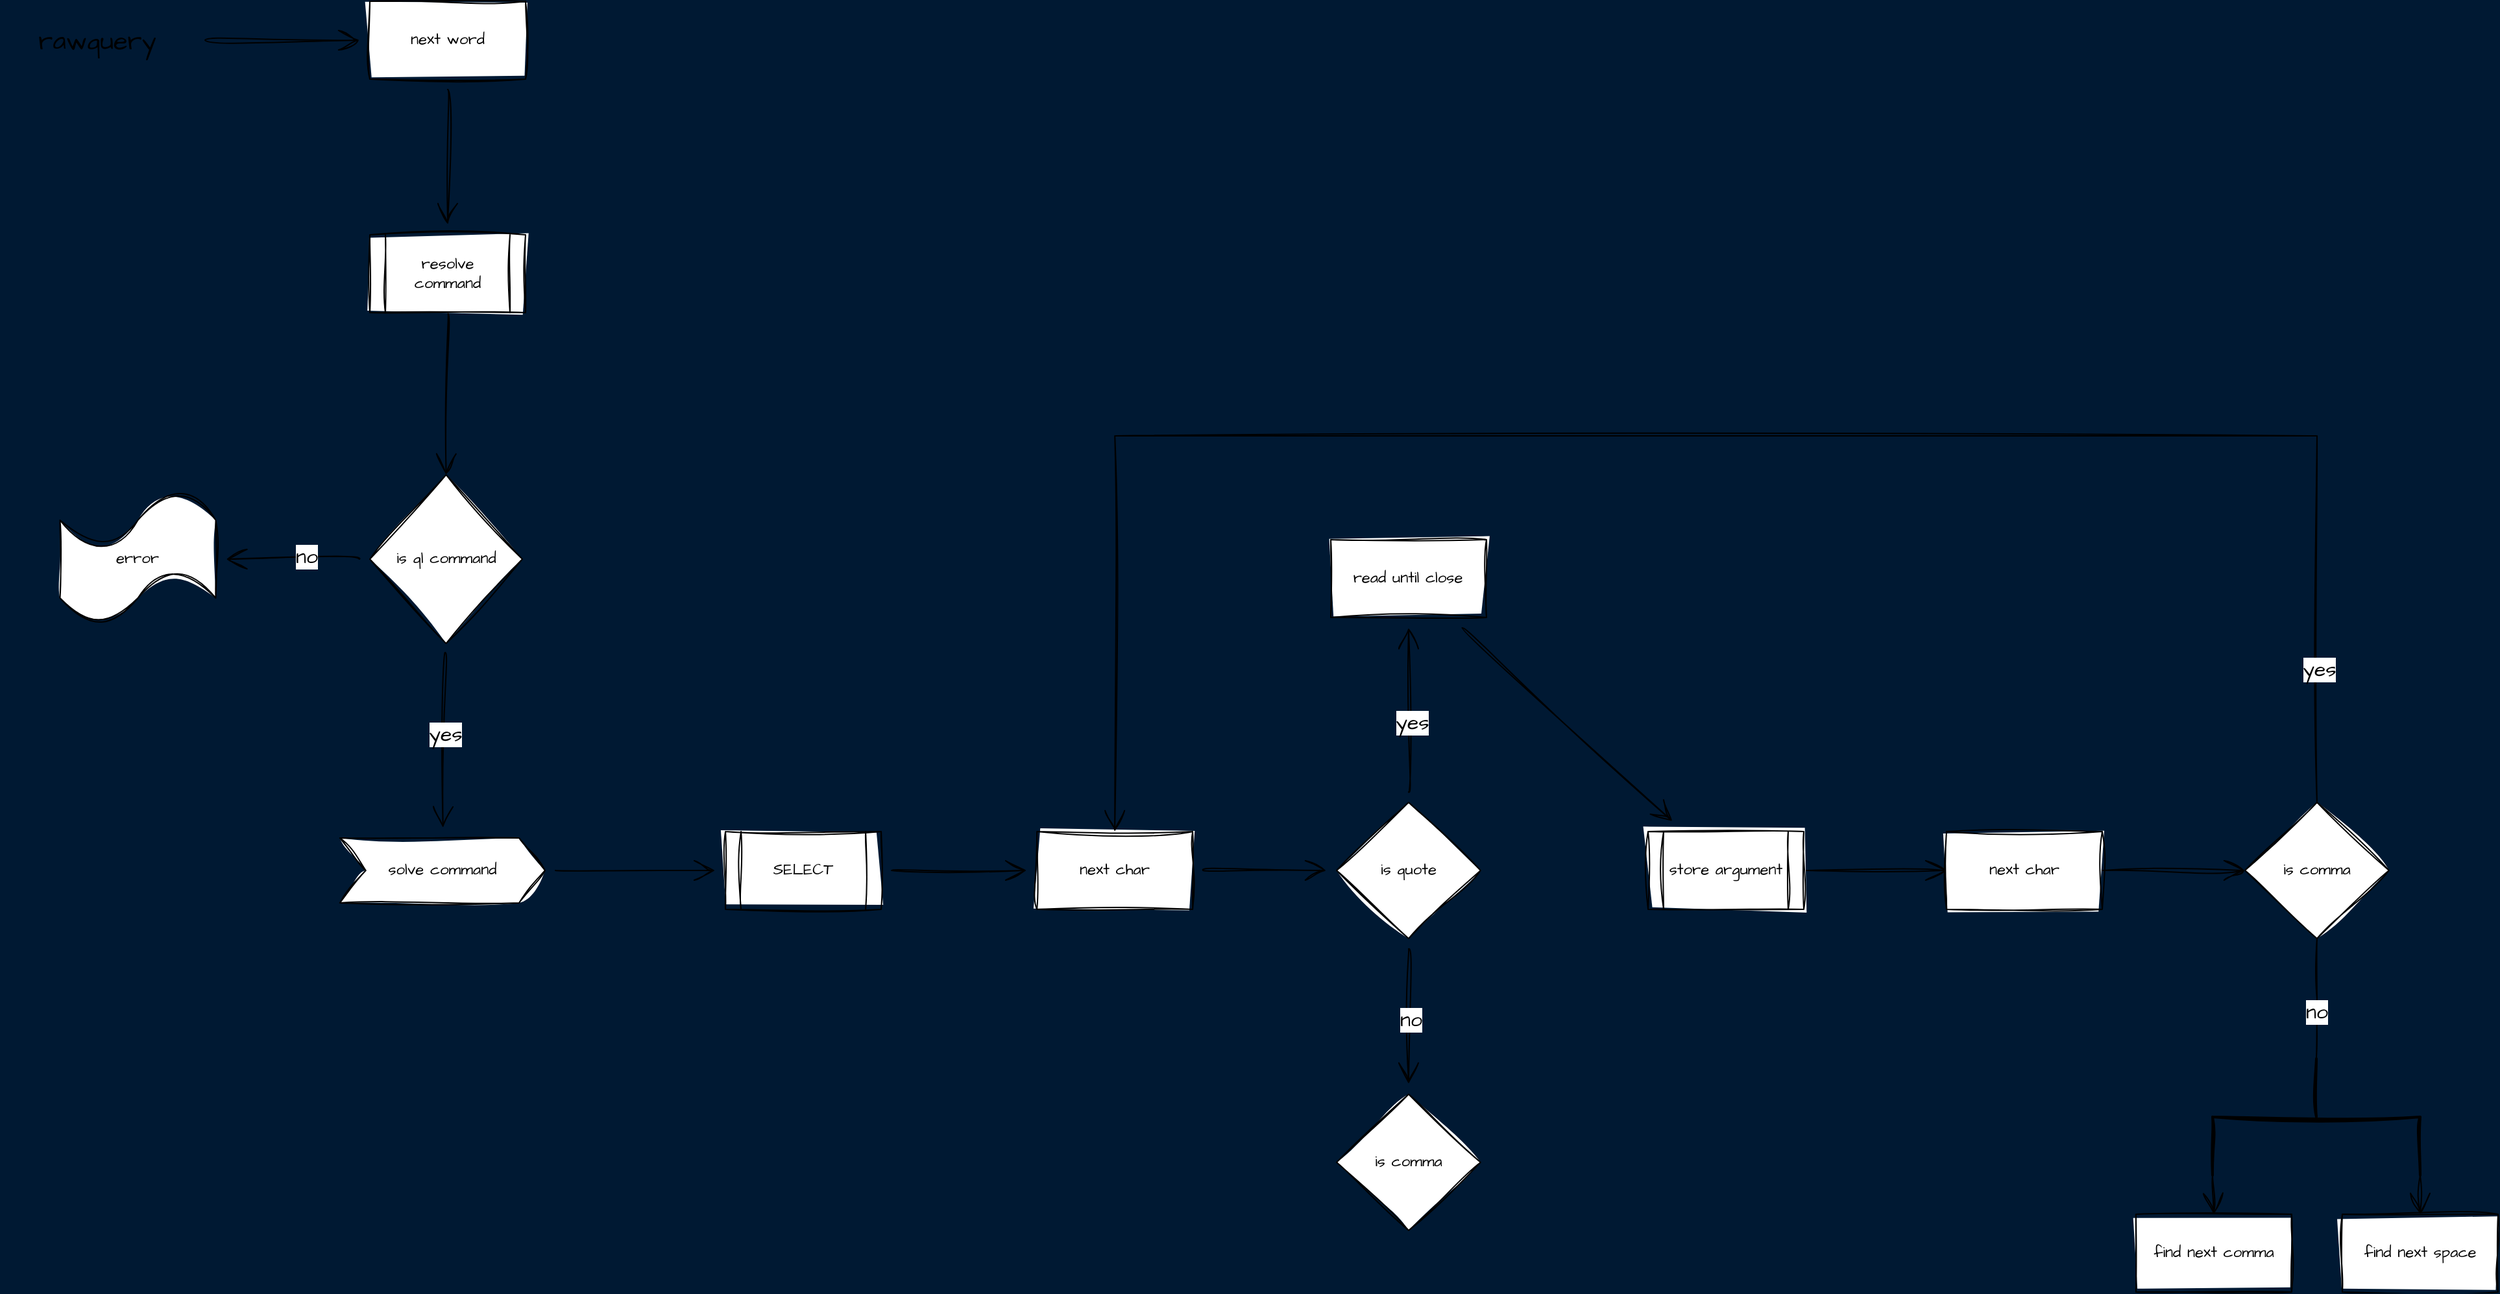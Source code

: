 <mxfile version="24.1.0" type="device" pages="2">
  <diagram name="Page-1" id="bV5QdRkWDLihCbSvr75_">
    <mxGraphModel dx="2128" dy="1405" grid="1" gridSize="10" guides="1" tooltips="1" connect="1" arrows="1" fold="1" page="0" pageScale="1" pageWidth="850" pageHeight="1100" background="#001933" math="0" shadow="0">
      <root>
        <mxCell id="0" />
        <mxCell id="1" parent="0" />
        <mxCell id="88elJL9hMHFvYUew_hes-5" value="" style="edgeStyle=none;curved=1;rounded=0;sketch=1;hachureGap=4;jiggle=2;curveFitting=1;orthogonalLoop=1;jettySize=auto;html=1;fontFamily=Architects Daughter;fontSource=https%3A%2F%2Ffonts.googleapis.com%2Fcss%3Ffamily%3DArchitects%2BDaughter;fontSize=16;startSize=14;endArrow=open;endSize=14;sourcePerimeterSpacing=8;targetPerimeterSpacing=8;" parent="1" source="88elJL9hMHFvYUew_hes-1" target="88elJL9hMHFvYUew_hes-4" edge="1">
          <mxGeometry relative="1" as="geometry" />
        </mxCell>
        <mxCell id="88elJL9hMHFvYUew_hes-1" value="rawquery" style="text;strokeColor=none;fillColor=none;html=1;align=center;verticalAlign=middle;whiteSpace=wrap;rounded=0;fontSize=20;fontFamily=Architects Daughter;fontSource=https%3A%2F%2Ffonts.googleapis.com%2Fcss%3Ffamily%3DArchitects%2BDaughter;" parent="1" vertex="1">
          <mxGeometry x="-230" y="-40" width="150" height="30" as="geometry" />
        </mxCell>
        <mxCell id="88elJL9hMHFvYUew_hes-9" value="" style="edgeStyle=none;curved=1;rounded=0;sketch=1;hachureGap=4;jiggle=2;curveFitting=1;orthogonalLoop=1;jettySize=auto;html=1;fontFamily=Architects Daughter;fontSource=https%3A%2F%2Ffonts.googleapis.com%2Fcss%3Ffamily%3DArchitects%2BDaughter;fontSize=16;startSize=14;endArrow=open;endSize=14;sourcePerimeterSpacing=8;targetPerimeterSpacing=8;" parent="1" source="88elJL9hMHFvYUew_hes-4" target="88elJL9hMHFvYUew_hes-8" edge="1">
          <mxGeometry relative="1" as="geometry" />
        </mxCell>
        <mxCell id="88elJL9hMHFvYUew_hes-4" value="next word" style="whiteSpace=wrap;html=1;sketch=1;hachureGap=4;jiggle=2;curveFitting=1;fontFamily=Architects Daughter;fontSource=https%3A%2F%2Ffonts.googleapis.com%2Fcss%3Ffamily%3DArchitects%2BDaughter;" parent="1" vertex="1">
          <mxGeometry x="55" y="-55" width="120" height="60" as="geometry" />
        </mxCell>
        <mxCell id="88elJL9hMHFvYUew_hes-13" value="" style="edgeStyle=none;curved=1;rounded=0;sketch=1;hachureGap=4;jiggle=2;curveFitting=1;orthogonalLoop=1;jettySize=auto;html=1;fontFamily=Architects Daughter;fontSource=https%3A%2F%2Ffonts.googleapis.com%2Fcss%3Ffamily%3DArchitects%2BDaughter;fontSize=16;startSize=14;endArrow=open;endSize=14;sourcePerimeterSpacing=8;targetPerimeterSpacing=8;" parent="1" source="88elJL9hMHFvYUew_hes-6" target="88elJL9hMHFvYUew_hes-12" edge="1">
          <mxGeometry relative="1" as="geometry" />
        </mxCell>
        <mxCell id="88elJL9hMHFvYUew_hes-14" value="no" style="edgeLabel;html=1;align=center;verticalAlign=middle;resizable=0;points=[];fontSize=16;sketch=1;hachureGap=4;jiggle=2;curveFitting=1;fontFamily=Architects Daughter;fontSource=https%3A%2F%2Ffonts.googleapis.com%2Fcss%3Ffamily%3DArchitects%2BDaughter;" parent="88elJL9hMHFvYUew_hes-13" vertex="1" connectable="0">
          <mxGeometry x="-0.202" y="-2" relative="1" as="geometry">
            <mxPoint as="offset" />
          </mxGeometry>
        </mxCell>
        <mxCell id="88elJL9hMHFvYUew_hes-16" value="" style="edgeStyle=none;curved=1;rounded=0;sketch=1;hachureGap=4;jiggle=2;curveFitting=1;orthogonalLoop=1;jettySize=auto;html=1;fontFamily=Architects Daughter;fontSource=https%3A%2F%2Ffonts.googleapis.com%2Fcss%3Ffamily%3DArchitects%2BDaughter;fontSize=16;startSize=14;endArrow=open;endSize=14;sourcePerimeterSpacing=8;targetPerimeterSpacing=8;" parent="1" source="88elJL9hMHFvYUew_hes-6" target="88elJL9hMHFvYUew_hes-15" edge="1">
          <mxGeometry relative="1" as="geometry" />
        </mxCell>
        <mxCell id="88elJL9hMHFvYUew_hes-17" value="yes" style="edgeLabel;html=1;align=center;verticalAlign=middle;resizable=0;points=[];fontSize=16;sketch=1;hachureGap=4;jiggle=2;curveFitting=1;fontFamily=Architects Daughter;fontSource=https%3A%2F%2Ffonts.googleapis.com%2Fcss%3Ffamily%3DArchitects%2BDaughter;" parent="88elJL9hMHFvYUew_hes-16" vertex="1" connectable="0">
          <mxGeometry x="-0.064" y="1" relative="1" as="geometry">
            <mxPoint as="offset" />
          </mxGeometry>
        </mxCell>
        <mxCell id="88elJL9hMHFvYUew_hes-6" value="is ql command" style="rhombus;whiteSpace=wrap;html=1;fontFamily=Architects Daughter;sketch=1;hachureGap=4;jiggle=2;curveFitting=1;fontSource=https%3A%2F%2Ffonts.googleapis.com%2Fcss%3Ffamily%3DArchitects%2BDaughter;" parent="1" vertex="1">
          <mxGeometry x="55" y="310" width="117.5" height="130" as="geometry" />
        </mxCell>
        <mxCell id="88elJL9hMHFvYUew_hes-11" style="edgeStyle=none;curved=1;rounded=0;sketch=1;hachureGap=4;jiggle=2;curveFitting=1;orthogonalLoop=1;jettySize=auto;html=1;exitX=0.5;exitY=1;exitDx=0;exitDy=0;entryX=0.5;entryY=0;entryDx=0;entryDy=0;fontFamily=Architects Daughter;fontSource=https%3A%2F%2Ffonts.googleapis.com%2Fcss%3Ffamily%3DArchitects%2BDaughter;fontSize=16;startSize=14;endArrow=open;endSize=14;sourcePerimeterSpacing=8;targetPerimeterSpacing=8;" parent="1" source="88elJL9hMHFvYUew_hes-8" target="88elJL9hMHFvYUew_hes-6" edge="1">
          <mxGeometry relative="1" as="geometry" />
        </mxCell>
        <mxCell id="88elJL9hMHFvYUew_hes-8" value="resolve&lt;div&gt;command&lt;/div&gt;" style="shape=process;whiteSpace=wrap;html=1;backgroundOutline=1;fontFamily=Architects Daughter;sketch=1;hachureGap=4;jiggle=2;curveFitting=1;fontSource=https%3A%2F%2Ffonts.googleapis.com%2Fcss%3Ffamily%3DArchitects%2BDaughter;" parent="1" vertex="1">
          <mxGeometry x="55" y="125" width="120" height="60" as="geometry" />
        </mxCell>
        <mxCell id="88elJL9hMHFvYUew_hes-12" value="error" style="shape=tape;whiteSpace=wrap;html=1;fontFamily=Architects Daughter;sketch=1;hachureGap=4;jiggle=2;curveFitting=1;fontSource=https%3A%2F%2Ffonts.googleapis.com%2Fcss%3Ffamily%3DArchitects%2BDaughter;" parent="1" vertex="1">
          <mxGeometry x="-183.75" y="325" width="120" height="100" as="geometry" />
        </mxCell>
        <mxCell id="88elJL9hMHFvYUew_hes-19" value="" style="edgeStyle=none;curved=1;rounded=0;sketch=1;hachureGap=4;jiggle=2;curveFitting=1;orthogonalLoop=1;jettySize=auto;html=1;fontFamily=Architects Daughter;fontSource=https%3A%2F%2Ffonts.googleapis.com%2Fcss%3Ffamily%3DArchitects%2BDaughter;fontSize=16;startSize=14;endArrow=open;endSize=14;sourcePerimeterSpacing=8;targetPerimeterSpacing=8;" parent="1" source="88elJL9hMHFvYUew_hes-15" target="88elJL9hMHFvYUew_hes-18" edge="1">
          <mxGeometry relative="1" as="geometry" />
        </mxCell>
        <mxCell id="88elJL9hMHFvYUew_hes-15" value="solve command" style="shape=step;perimeter=stepPerimeter;whiteSpace=wrap;html=1;fixedSize=1;fontFamily=Architects Daughter;sketch=1;hachureGap=4;jiggle=2;curveFitting=1;fontSource=https%3A%2F%2Ffonts.googleapis.com%2Fcss%3Ffamily%3DArchitects%2BDaughter;" parent="1" vertex="1">
          <mxGeometry x="31.88" y="590" width="158.12" height="50" as="geometry" />
        </mxCell>
        <mxCell id="88elJL9hMHFvYUew_hes-21" value="" style="edgeStyle=none;curved=1;rounded=0;sketch=1;hachureGap=4;jiggle=2;curveFitting=1;orthogonalLoop=1;jettySize=auto;html=1;fontFamily=Architects Daughter;fontSource=https%3A%2F%2Ffonts.googleapis.com%2Fcss%3Ffamily%3DArchitects%2BDaughter;fontSize=16;startSize=14;endArrow=open;endSize=14;sourcePerimeterSpacing=8;targetPerimeterSpacing=8;" parent="1" source="88elJL9hMHFvYUew_hes-18" target="88elJL9hMHFvYUew_hes-20" edge="1">
          <mxGeometry relative="1" as="geometry" />
        </mxCell>
        <mxCell id="88elJL9hMHFvYUew_hes-18" value="SELECT" style="shape=process;whiteSpace=wrap;html=1;backgroundOutline=1;fontFamily=Architects Daughter;sketch=1;hachureGap=4;jiggle=2;curveFitting=1;fontSource=https%3A%2F%2Ffonts.googleapis.com%2Fcss%3Ffamily%3DArchitects%2BDaughter;" parent="1" vertex="1">
          <mxGeometry x="329.06" y="585" width="120" height="60" as="geometry" />
        </mxCell>
        <mxCell id="88elJL9hMHFvYUew_hes-23" value="" style="edgeStyle=none;curved=1;rounded=0;sketch=1;hachureGap=4;jiggle=2;curveFitting=1;orthogonalLoop=1;jettySize=auto;html=1;fontFamily=Architects Daughter;fontSource=https%3A%2F%2Ffonts.googleapis.com%2Fcss%3Ffamily%3DArchitects%2BDaughter;fontSize=16;startSize=14;endArrow=open;endSize=14;sourcePerimeterSpacing=8;targetPerimeterSpacing=8;" parent="1" source="88elJL9hMHFvYUew_hes-20" target="88elJL9hMHFvYUew_hes-22" edge="1">
          <mxGeometry relative="1" as="geometry" />
        </mxCell>
        <mxCell id="88elJL9hMHFvYUew_hes-20" value="next char" style="whiteSpace=wrap;html=1;fontFamily=Architects Daughter;sketch=1;hachureGap=4;jiggle=2;curveFitting=1;fontSource=https%3A%2F%2Ffonts.googleapis.com%2Fcss%3Ffamily%3DArchitects%2BDaughter;" parent="1" vertex="1">
          <mxGeometry x="569.06" y="585" width="120" height="60" as="geometry" />
        </mxCell>
        <mxCell id="88elJL9hMHFvYUew_hes-25" value="" style="edgeStyle=none;curved=1;rounded=0;sketch=1;hachureGap=4;jiggle=2;curveFitting=1;orthogonalLoop=1;jettySize=auto;html=1;fontFamily=Architects Daughter;fontSource=https%3A%2F%2Ffonts.googleapis.com%2Fcss%3Ffamily%3DArchitects%2BDaughter;fontSize=16;startSize=14;endArrow=open;endSize=14;sourcePerimeterSpacing=8;targetPerimeterSpacing=8;" parent="1" source="88elJL9hMHFvYUew_hes-22" target="88elJL9hMHFvYUew_hes-24" edge="1">
          <mxGeometry relative="1" as="geometry" />
        </mxCell>
        <mxCell id="88elJL9hMHFvYUew_hes-26" value="yes" style="edgeLabel;html=1;align=center;verticalAlign=middle;resizable=0;points=[];fontSize=16;sketch=1;hachureGap=4;jiggle=2;curveFitting=1;fontFamily=Architects Daughter;fontSource=https%3A%2F%2Ffonts.googleapis.com%2Fcss%3Ffamily%3DArchitects%2BDaughter;" parent="88elJL9hMHFvYUew_hes-25" vertex="1" connectable="0">
          <mxGeometry x="-0.146" y="-2" relative="1" as="geometry">
            <mxPoint as="offset" />
          </mxGeometry>
        </mxCell>
        <mxCell id="88elJL9hMHFvYUew_hes-29" value="" style="edgeStyle=none;curved=1;rounded=0;sketch=1;hachureGap=4;jiggle=2;curveFitting=1;orthogonalLoop=1;jettySize=auto;html=1;fontFamily=Architects Daughter;fontSource=https%3A%2F%2Ffonts.googleapis.com%2Fcss%3Ffamily%3DArchitects%2BDaughter;fontSize=16;startSize=14;endArrow=open;endSize=14;sourcePerimeterSpacing=8;targetPerimeterSpacing=8;" parent="1" source="88elJL9hMHFvYUew_hes-22" target="88elJL9hMHFvYUew_hes-28" edge="1">
          <mxGeometry relative="1" as="geometry" />
        </mxCell>
        <mxCell id="88elJL9hMHFvYUew_hes-30" value="no" style="edgeLabel;html=1;align=center;verticalAlign=middle;resizable=0;points=[];fontSize=16;sketch=1;hachureGap=4;jiggle=2;curveFitting=1;fontFamily=Architects Daughter;fontSource=https%3A%2F%2Ffonts.googleapis.com%2Fcss%3Ffamily%3DArchitects%2BDaughter;" parent="88elJL9hMHFvYUew_hes-29" vertex="1" connectable="0">
          <mxGeometry x="0.038" y="1" relative="1" as="geometry">
            <mxPoint as="offset" />
          </mxGeometry>
        </mxCell>
        <mxCell id="88elJL9hMHFvYUew_hes-22" value="is quote" style="rhombus;whiteSpace=wrap;html=1;fontFamily=Architects Daughter;sketch=1;hachureGap=4;jiggle=2;curveFitting=1;fontSource=https%3A%2F%2Ffonts.googleapis.com%2Fcss%3Ffamily%3DArchitects%2BDaughter;" parent="1" vertex="1">
          <mxGeometry x="800" y="562.5" width="110.94" height="105" as="geometry" />
        </mxCell>
        <mxCell id="88elJL9hMHFvYUew_hes-32" value="" style="edgeStyle=none;curved=1;rounded=0;sketch=1;hachureGap=4;jiggle=2;curveFitting=1;orthogonalLoop=1;jettySize=auto;html=1;fontFamily=Architects Daughter;fontSource=https%3A%2F%2Ffonts.googleapis.com%2Fcss%3Ffamily%3DArchitects%2BDaughter;fontSize=16;startSize=14;endArrow=open;endSize=14;sourcePerimeterSpacing=8;targetPerimeterSpacing=8;" parent="1" source="88elJL9hMHFvYUew_hes-24" target="88elJL9hMHFvYUew_hes-31" edge="1">
          <mxGeometry relative="1" as="geometry" />
        </mxCell>
        <mxCell id="88elJL9hMHFvYUew_hes-24" value="read until close" style="whiteSpace=wrap;html=1;fontFamily=Architects Daughter;sketch=1;hachureGap=4;jiggle=2;curveFitting=1;fontSource=https%3A%2F%2Ffonts.googleapis.com%2Fcss%3Ffamily%3DArchitects%2BDaughter;" parent="1" vertex="1">
          <mxGeometry x="795.47" y="360" width="120" height="60" as="geometry" />
        </mxCell>
        <mxCell id="88elJL9hMHFvYUew_hes-28" value="is comma" style="rhombus;whiteSpace=wrap;html=1;fontFamily=Architects Daughter;sketch=1;hachureGap=4;jiggle=2;curveFitting=1;fontSource=https%3A%2F%2Ffonts.googleapis.com%2Fcss%3Ffamily%3DArchitects%2BDaughter;" parent="1" vertex="1">
          <mxGeometry x="800" y="787.5" width="110.94" height="105" as="geometry" />
        </mxCell>
        <mxCell id="88elJL9hMHFvYUew_hes-35" style="edgeStyle=orthogonalEdgeStyle;rounded=0;sketch=1;hachureGap=4;jiggle=2;curveFitting=1;orthogonalLoop=1;jettySize=auto;html=1;exitX=1;exitY=0.5;exitDx=0;exitDy=0;entryX=0;entryY=0.5;entryDx=0;entryDy=0;strokeColor=default;align=center;verticalAlign=middle;fontFamily=Architects Daughter;fontSource=https%3A%2F%2Ffonts.googleapis.com%2Fcss%3Ffamily%3DArchitects%2BDaughter;fontSize=16;fontColor=default;labelBackgroundColor=default;startSize=14;endArrow=open;endSize=14;sourcePerimeterSpacing=8;targetPerimeterSpacing=8;" parent="1" source="88elJL9hMHFvYUew_hes-31" target="88elJL9hMHFvYUew_hes-34" edge="1">
          <mxGeometry relative="1" as="geometry" />
        </mxCell>
        <mxCell id="88elJL9hMHFvYUew_hes-31" value="store argument" style="shape=process;whiteSpace=wrap;html=1;backgroundOutline=1;fontFamily=Architects Daughter;sketch=1;hachureGap=4;jiggle=2;curveFitting=1;fontSource=https%3A%2F%2Ffonts.googleapis.com%2Fcss%3Ffamily%3DArchitects%2BDaughter;" parent="1" vertex="1">
          <mxGeometry x="1040" y="585" width="120" height="60" as="geometry" />
        </mxCell>
        <mxCell id="88elJL9hMHFvYUew_hes-37" style="edgeStyle=orthogonalEdgeStyle;rounded=0;sketch=1;hachureGap=4;jiggle=2;curveFitting=1;orthogonalLoop=1;jettySize=auto;html=1;exitX=1;exitY=0.5;exitDx=0;exitDy=0;entryX=0;entryY=0.5;entryDx=0;entryDy=0;strokeColor=default;align=center;verticalAlign=middle;fontFamily=Architects Daughter;fontSource=https%3A%2F%2Ffonts.googleapis.com%2Fcss%3Ffamily%3DArchitects%2BDaughter;fontSize=16;fontColor=default;labelBackgroundColor=default;startSize=14;endArrow=open;endSize=14;sourcePerimeterSpacing=8;targetPerimeterSpacing=8;" parent="1" source="88elJL9hMHFvYUew_hes-34" target="88elJL9hMHFvYUew_hes-36" edge="1">
          <mxGeometry relative="1" as="geometry" />
        </mxCell>
        <mxCell id="88elJL9hMHFvYUew_hes-34" value="next char" style="whiteSpace=wrap;html=1;fontFamily=Architects Daughter;sketch=1;hachureGap=4;jiggle=2;curveFitting=1;fontSource=https%3A%2F%2Ffonts.googleapis.com%2Fcss%3Ffamily%3DArchitects%2BDaughter;" parent="1" vertex="1">
          <mxGeometry x="1270" y="585" width="120" height="60" as="geometry" />
        </mxCell>
        <mxCell id="88elJL9hMHFvYUew_hes-40" style="edgeStyle=orthogonalEdgeStyle;rounded=0;sketch=1;hachureGap=4;jiggle=2;curveFitting=1;orthogonalLoop=1;jettySize=auto;html=1;exitX=0.5;exitY=0;exitDx=0;exitDy=0;entryX=0.5;entryY=0;entryDx=0;entryDy=0;strokeColor=default;align=center;verticalAlign=middle;fontFamily=Architects Daughter;fontSource=https%3A%2F%2Ffonts.googleapis.com%2Fcss%3Ffamily%3DArchitects%2BDaughter;fontSize=16;fontColor=default;labelBackgroundColor=default;startSize=14;endArrow=open;endSize=14;sourcePerimeterSpacing=8;targetPerimeterSpacing=8;" parent="1" source="88elJL9hMHFvYUew_hes-36" target="88elJL9hMHFvYUew_hes-20" edge="1">
          <mxGeometry relative="1" as="geometry">
            <Array as="points">
              <mxPoint x="1556" y="280" />
              <mxPoint x="629" y="280" />
            </Array>
          </mxGeometry>
        </mxCell>
        <mxCell id="88elJL9hMHFvYUew_hes-41" value="yes" style="edgeLabel;html=1;align=center;verticalAlign=middle;resizable=0;points=[];fontSize=16;sketch=1;hachureGap=4;jiggle=2;curveFitting=1;fontFamily=Architects Daughter;fontSource=https%3A%2F%2Ffonts.googleapis.com%2Fcss%3Ffamily%3DArchitects%2BDaughter;fontColor=default;labelBackgroundColor=default;" parent="88elJL9hMHFvYUew_hes-40" vertex="1" connectable="0">
          <mxGeometry x="-0.864" y="-1" relative="1" as="geometry">
            <mxPoint as="offset" />
          </mxGeometry>
        </mxCell>
        <mxCell id="88elJL9hMHFvYUew_hes-36" value="is comma" style="rhombus;whiteSpace=wrap;html=1;fontFamily=Architects Daughter;sketch=1;hachureGap=4;jiggle=2;curveFitting=1;fontSource=https%3A%2F%2Ffonts.googleapis.com%2Fcss%3Ffamily%3DArchitects%2BDaughter;" parent="1" vertex="1">
          <mxGeometry x="1500" y="562.5" width="110.94" height="105" as="geometry" />
        </mxCell>
        <mxCell id="88elJL9hMHFvYUew_hes-49" value="" style="group" parent="1" vertex="1" connectable="0">
          <mxGeometry x="1415.94" y="760" width="279.06" height="180" as="geometry" />
        </mxCell>
        <mxCell id="88elJL9hMHFvYUew_hes-42" value="find next comma" style="whiteSpace=wrap;html=1;fontFamily=Architects Daughter;sketch=1;hachureGap=4;jiggle=2;curveFitting=1;fontSource=https%3A%2F%2Ffonts.googleapis.com%2Fcss%3Ffamily%3DArchitects%2BDaughter;" parent="88elJL9hMHFvYUew_hes-49" vertex="1">
          <mxGeometry y="120" width="120" height="60" as="geometry" />
        </mxCell>
        <mxCell id="88elJL9hMHFvYUew_hes-44" value="find next space" style="whiteSpace=wrap;html=1;fontFamily=Architects Daughter;sketch=1;hachureGap=4;jiggle=2;curveFitting=1;fontSource=https%3A%2F%2Ffonts.googleapis.com%2Fcss%3Ffamily%3DArchitects%2BDaughter;" parent="88elJL9hMHFvYUew_hes-49" vertex="1">
          <mxGeometry x="159.06" y="120" width="120" height="60" as="geometry" />
        </mxCell>
        <mxCell id="88elJL9hMHFvYUew_hes-47" style="edgeStyle=orthogonalEdgeStyle;rounded=0;sketch=1;hachureGap=4;jiggle=2;curveFitting=1;orthogonalLoop=1;jettySize=auto;html=1;exitX=1;exitY=1;exitDx=0;exitDy=0;exitPerimeter=0;entryX=0.5;entryY=0;entryDx=0;entryDy=0;strokeColor=default;align=center;verticalAlign=middle;fontFamily=Architects Daughter;fontSource=https%3A%2F%2Ffonts.googleapis.com%2Fcss%3Ffamily%3DArchitects%2BDaughter;fontSize=16;fontColor=default;labelBackgroundColor=default;startSize=14;endArrow=open;endSize=14;sourcePerimeterSpacing=8;targetPerimeterSpacing=8;" parent="88elJL9hMHFvYUew_hes-49" source="88elJL9hMHFvYUew_hes-45" target="88elJL9hMHFvYUew_hes-42" edge="1">
          <mxGeometry relative="1" as="geometry" />
        </mxCell>
        <mxCell id="88elJL9hMHFvYUew_hes-48" style="edgeStyle=orthogonalEdgeStyle;rounded=0;sketch=1;hachureGap=4;jiggle=2;curveFitting=1;orthogonalLoop=1;jettySize=auto;html=1;exitX=1;exitY=0;exitDx=0;exitDy=0;exitPerimeter=0;entryX=0.5;entryY=0;entryDx=0;entryDy=0;strokeColor=default;align=center;verticalAlign=middle;fontFamily=Architects Daughter;fontSource=https%3A%2F%2Ffonts.googleapis.com%2Fcss%3Ffamily%3DArchitects%2BDaughter;fontSize=16;fontColor=default;labelBackgroundColor=default;startSize=14;endArrow=open;endSize=14;sourcePerimeterSpacing=8;targetPerimeterSpacing=8;" parent="88elJL9hMHFvYUew_hes-49" source="88elJL9hMHFvYUew_hes-45" target="88elJL9hMHFvYUew_hes-44" edge="1">
          <mxGeometry relative="1" as="geometry" />
        </mxCell>
        <mxCell id="88elJL9hMHFvYUew_hes-45" value="" style="strokeWidth=2;html=1;shape=mxgraph.flowchart.annotation_2;align=left;labelPosition=right;pointerEvents=1;sketch=1;hachureGap=4;jiggle=2;curveFitting=1;fontFamily=Architects Daughter;fontSource=https%3A%2F%2Ffonts.googleapis.com%2Fcss%3Ffamily%3DArchitects%2BDaughter;fontSize=16;fontColor=default;labelBackgroundColor=default;direction=south;" parent="88elJL9hMHFvYUew_hes-49" vertex="1">
          <mxGeometry x="59.06" width="160" height="90" as="geometry" />
        </mxCell>
        <mxCell id="88elJL9hMHFvYUew_hes-51" style="edgeStyle=orthogonalEdgeStyle;rounded=0;sketch=1;hachureGap=4;jiggle=2;curveFitting=1;orthogonalLoop=1;jettySize=auto;html=1;exitX=0.5;exitY=1;exitDx=0;exitDy=0;entryX=0;entryY=0.5;entryDx=0;entryDy=0;entryPerimeter=0;strokeColor=default;align=center;verticalAlign=middle;fontFamily=Architects Daughter;fontSource=https%3A%2F%2Ffonts.googleapis.com%2Fcss%3Ffamily%3DArchitects%2BDaughter;fontSize=16;fontColor=default;labelBackgroundColor=default;startSize=14;endArrow=none;endSize=14;sourcePerimeterSpacing=8;targetPerimeterSpacing=8;endFill=0;" parent="1" source="88elJL9hMHFvYUew_hes-36" target="88elJL9hMHFvYUew_hes-45" edge="1">
          <mxGeometry relative="1" as="geometry" />
        </mxCell>
        <mxCell id="88elJL9hMHFvYUew_hes-52" value="no" style="edgeLabel;html=1;align=center;verticalAlign=middle;resizable=0;points=[];fontSize=16;sketch=1;hachureGap=4;jiggle=2;curveFitting=1;fontFamily=Architects Daughter;fontSource=https%3A%2F%2Ffonts.googleapis.com%2Fcss%3Ffamily%3DArchitects%2BDaughter;fontColor=default;labelBackgroundColor=default;" parent="88elJL9hMHFvYUew_hes-51" vertex="1" connectable="0">
          <mxGeometry x="0.215" relative="1" as="geometry">
            <mxPoint as="offset" />
          </mxGeometry>
        </mxCell>
      </root>
    </mxGraphModel>
  </diagram>
  <diagram name="Copy of Page-1" id="mSSjhz27Lx3t53vWQ3M1">
    <mxGraphModel dx="3328" dy="1005" grid="1" gridSize="10" guides="1" tooltips="1" connect="1" arrows="1" fold="1" page="0" pageScale="1" pageWidth="850" pageHeight="1100" background="#001933" math="0" shadow="0">
      <root>
        <mxCell id="Sk5A0OWVfIpNJf4I5SIx-0" />
        <mxCell id="Sk5A0OWVfIpNJf4I5SIx-1" parent="Sk5A0OWVfIpNJf4I5SIx-0" />
        <UserObject label="Musa öfekli bir şekilde kavmine döner" tooltip="" id="1IvObFpdUJ6TvMwDu36v-0">
          <mxCell style="text;strokeColor=none;fillColor=none;html=1;align=center;verticalAlign=middle;whiteSpace=wrap;rounded=0;fontSize=20;fontFamily=Architects Daughter;fontSource=https%3A%2F%2Ffonts.googleapis.com%2Fcss%3Ffamily%3DArchitects%2BDaughter;" vertex="1" parent="Sk5A0OWVfIpNJf4I5SIx-1">
            <mxGeometry x="350" y="240" width="240" height="60" as="geometry" />
          </mxCell>
        </UserObject>
        <UserObject label="&quot;ama orada lut var&quot;, Lut hususunda tartışmaya girişir" tooltip="" id="1IvObFpdUJ6TvMwDu36v-2">
          <mxCell style="text;strokeColor=none;fillColor=none;html=1;align=center;verticalAlign=middle;whiteSpace=wrap;rounded=0;fontSize=20;fontFamily=Architects Daughter;fontSource=https%3A%2F%2Ffonts.googleapis.com%2Fcss%3Ffamily%3DArchitects%2BDaughter;" vertex="1" parent="Sk5A0OWVfIpNJf4I5SIx-1">
            <mxGeometry x="210" y="1080" width="250" height="90" as="geometry" />
          </mxCell>
        </UserObject>
        <UserObject label="ölüleri nasıl dirilteceksin diye sorar" tooltip="" id="1IvObFpdUJ6TvMwDu36v-3">
          <mxCell style="text;strokeColor=none;fillColor=none;html=1;align=center;verticalAlign=middle;whiteSpace=wrap;rounded=0;fontSize=20;fontFamily=Architects Daughter;fontSource=https%3A%2F%2Ffonts.googleapis.com%2Fcss%3Ffamily%3DArchitects%2BDaughter;" vertex="1" parent="Sk5A0OWVfIpNJf4I5SIx-1">
            <mxGeometry x="370" y="1410" width="240" height="50" as="geometry" />
          </mxCell>
        </UserObject>
        <UserObject label="sakalını çeker. Harun kendini savunur&amp;nbsp;" tooltip="" id="1IvObFpdUJ6TvMwDu36v-4">
          <mxCell style="text;strokeColor=none;fillColor=none;html=1;align=center;verticalAlign=middle;whiteSpace=wrap;rounded=0;fontSize=20;fontFamily=Architects Daughter;fontSource=https%3A%2F%2Ffonts.googleapis.com%2Fcss%3Ffamily%3DArchitects%2BDaughter;" vertex="1" parent="Sk5A0OWVfIpNJf4I5SIx-1">
            <mxGeometry x="1090" y="350" width="220" height="90" as="geometry" />
          </mxCell>
        </UserObject>
        <UserObject label="Musa bir inek kesilmesini iletir" tooltip="" id="1IvObFpdUJ6TvMwDu36v-5">
          <mxCell style="text;strokeColor=none;fillColor=none;html=1;align=center;verticalAlign=middle;whiteSpace=wrap;rounded=0;fontSize=20;fontFamily=Architects Daughter;fontSource=https%3A%2F%2Ffonts.googleapis.com%2Fcss%3Ffamily%3DArchitects%2BDaughter;" vertex="1" parent="Sk5A0OWVfIpNJf4I5SIx-1">
            <mxGeometry x="90" y="330" width="170" height="50" as="geometry" />
          </mxCell>
        </UserObject>
        <UserObject label="oğluna tavsiyeler verir, zerreye dikkate et" tooltip="" id="1IvObFpdUJ6TvMwDu36v-6">
          <mxCell style="text;strokeColor=none;fillColor=none;html=1;align=center;verticalAlign=middle;whiteSpace=wrap;rounded=0;fontSize=20;fontFamily=Architects Daughter;fontSource=https%3A%2F%2Ffonts.googleapis.com%2Fcss%3Ffamily%3DArchitects%2BDaughter;" vertex="1" parent="Sk5A0OWVfIpNJf4I5SIx-1">
            <mxGeometry x="-220" y="1020" width="260" height="70" as="geometry" />
          </mxCell>
        </UserObject>
        <UserObject label="Lut, kavminden bir sağlam kaleye sığınabilmeyi diler" tooltip="" id="1IvObFpdUJ6TvMwDu36v-7">
          <mxCell style="text;strokeColor=none;fillColor=none;html=1;align=center;verticalAlign=middle;whiteSpace=wrap;rounded=0;fontSize=20;fontFamily=Architects Daughter;fontSource=https%3A%2F%2Ffonts.googleapis.com%2Fcss%3Ffamily%3DArchitects%2BDaughter;" vertex="1" parent="Sk5A0OWVfIpNJf4I5SIx-1">
            <mxGeometry x="990" y="1130" width="260" height="50" as="geometry" />
          </mxCell>
        </UserObject>
        <UserObject label="İbrahim, rabbine hicret etmeyi seçer, bunun üzerine O&#39;na yalnızca Lut inanır" tooltip="" id="1IvObFpdUJ6TvMwDu36v-9">
          <mxCell style="text;strokeColor=none;fillColor=none;html=1;align=center;verticalAlign=middle;whiteSpace=wrap;rounded=0;fontSize=20;fontFamily=Architects Daughter;fontSource=https%3A%2F%2Ffonts.googleapis.com%2Fcss%3Ffamily%3DArchitects%2BDaughter;" vertex="1" parent="Sk5A0OWVfIpNJf4I5SIx-1">
            <mxGeometry x="630" y="1090" width="270" height="70" as="geometry" />
          </mxCell>
        </UserObject>
        <UserObject label="acele eder, rabbini hoşnut etmek istediği için" tooltip="" id="1IvObFpdUJ6TvMwDu36v-10">
          <mxCell style="text;strokeColor=none;fillColor=none;html=1;align=center;verticalAlign=middle;whiteSpace=wrap;rounded=0;fontSize=20;fontFamily=Architects Daughter;fontSource=https%3A%2F%2Ffonts.googleapis.com%2Fcss%3Ffamily%3DArchitects%2BDaughter;" vertex="1" parent="Sk5A0OWVfIpNJf4I5SIx-1">
            <mxGeometry x="740" y="300" width="210" height="90" as="geometry" />
          </mxCell>
        </UserObject>
        <UserObject label="Musa, Samiri&#39;ye sen ne diye böyle bir şey yaptın der" tooltip="" id="1IvObFpdUJ6TvMwDu36v-11">
          <mxCell style="text;strokeColor=none;fillColor=none;html=1;align=center;verticalAlign=middle;whiteSpace=wrap;rounded=0;fontSize=20;fontFamily=Architects Daughter;fontSource=https%3A%2F%2Ffonts.googleapis.com%2Fcss%3Ffamily%3DArchitects%2BDaughter;" vertex="1" parent="Sk5A0OWVfIpNJf4I5SIx-1">
            <mxGeometry x="-80" y="480" width="260" height="60" as="geometry" />
          </mxCell>
        </UserObject>
        <UserObject label="Musa, dağda bir ateş görür" tooltip="" id="1IvObFpdUJ6TvMwDu36v-12">
          <mxCell style="text;strokeColor=none;fillColor=none;html=1;align=center;verticalAlign=middle;whiteSpace=wrap;rounded=0;fontSize=20;fontFamily=Architects Daughter;fontSource=https%3A%2F%2Ffonts.googleapis.com%2Fcss%3Ffamily%3DArchitects%2BDaughter;" vertex="1" parent="Sk5A0OWVfIpNJf4I5SIx-1">
            <mxGeometry x="360" y="420" width="270" height="40" as="geometry" />
          </mxCell>
        </UserObject>
        <UserObject label="ateşten bir kor veya haber getirmeye karar verir" tooltip="" id="1IvObFpdUJ6TvMwDu36v-13">
          <mxCell style="text;strokeColor=none;fillColor=none;html=1;align=center;verticalAlign=middle;whiteSpace=wrap;rounded=0;fontSize=20;fontFamily=Architects Daughter;fontSource=https%3A%2F%2Ffonts.googleapis.com%2Fcss%3Ffamily%3DArchitects%2BDaughter;" vertex="1" parent="Sk5A0OWVfIpNJf4I5SIx-1">
            <mxGeometry x="490" y="560" width="270" height="60" as="geometry" />
          </mxCell>
        </UserObject>
        <UserObject label="ateşin içinden seslenilir" tooltip="" id="1IvObFpdUJ6TvMwDu36v-14">
          <mxCell style="text;strokeColor=none;fillColor=none;html=1;align=center;verticalAlign=middle;whiteSpace=wrap;rounded=0;fontSize=20;fontFamily=Architects Daughter;fontSource=https%3A%2F%2Ffonts.googleapis.com%2Fcss%3Ffamily%3DArchitects%2BDaughter;" vertex="1" parent="Sk5A0OWVfIpNJf4I5SIx-1">
            <mxGeometry x="630" y="660" width="270" height="50" as="geometry" />
          </mxCell>
        </UserObject>
        <UserObject label="papuçlarını çıkar çünkü kutsal vadi tuva&#39;dasın" tooltip="" id="1IvObFpdUJ6TvMwDu36v-15">
          <mxCell style="text;strokeColor=none;fillColor=none;html=1;align=center;verticalAlign=middle;whiteSpace=wrap;rounded=0;fontSize=20;fontFamily=Architects Daughter;fontSource=https%3A%2F%2Ffonts.googleapis.com%2Fcss%3Ffamily%3DArchitects%2BDaughter;" vertex="1" parent="Sk5A0OWVfIpNJf4I5SIx-1">
            <mxGeometry x="890" y="620" width="270" height="50" as="geometry" />
          </mxCell>
        </UserObject>
        <UserObject label="firav&#39;n çok azdı ona git" tooltip="" id="1IvObFpdUJ6TvMwDu36v-16">
          <mxCell style="text;strokeColor=none;fillColor=none;html=1;align=center;verticalAlign=middle;whiteSpace=wrap;rounded=0;fontSize=20;fontFamily=Architects Daughter;fontSource=https%3A%2F%2Ffonts.googleapis.com%2Fcss%3Ffamily%3DArchitects%2BDaughter;" vertex="1" parent="Sk5A0OWVfIpNJf4I5SIx-1">
            <mxGeometry x="1100" y="680" width="270" height="50" as="geometry" />
          </mxCell>
        </UserObject>
        <UserObject label="elindeki nedir ya musa" tooltip="" id="1IvObFpdUJ6TvMwDu36v-17">
          <mxCell style="text;strokeColor=none;fillColor=none;html=1;align=center;verticalAlign=middle;whiteSpace=wrap;rounded=0;fontSize=20;fontFamily=Architects Daughter;fontSource=https%3A%2F%2Ffonts.googleapis.com%2Fcss%3Ffamily%3DArchitects%2BDaughter;" vertex="1" parent="Sk5A0OWVfIpNJf4I5SIx-1">
            <mxGeometry x="1300" y="630" width="270" height="50" as="geometry" />
          </mxCell>
        </UserObject>
        <UserObject label="asam, ona dayanırım yaprak silkelerim ve başka ihtiyaçlarımı da karşılarım" tooltip="" id="1IvObFpdUJ6TvMwDu36v-18">
          <mxCell style="text;strokeColor=none;fillColor=none;html=1;align=center;verticalAlign=middle;whiteSpace=wrap;rounded=0;fontSize=20;fontFamily=Architects Daughter;fontSource=https%3A%2F%2Ffonts.googleapis.com%2Fcss%3Ffamily%3DArchitects%2BDaughter;" vertex="1" parent="Sk5A0OWVfIpNJf4I5SIx-1">
            <mxGeometry x="1580" y="670" width="250" height="70" as="geometry" />
          </mxCell>
        </UserObject>
        <UserObject label="ben onların göremediği bir şey gördüm" tooltip="" id="1IvObFpdUJ6TvMwDu36v-19">
          <mxCell style="text;strokeColor=none;fillColor=none;html=1;align=center;verticalAlign=middle;whiteSpace=wrap;rounded=0;fontSize=20;fontFamily=Architects Daughter;fontSource=https%3A%2F%2Ffonts.googleapis.com%2Fcss%3Ffamily%3DArchitects%2BDaughter;" vertex="1" parent="Sk5A0OWVfIpNJf4I5SIx-1">
            <mxGeometry x="-250" y="590" width="210" height="60" as="geometry" />
          </mxCell>
        </UserObject>
        <UserObject label="kavmim eserim üzere geliyor" tooltip="" id="1IvObFpdUJ6TvMwDu36v-20">
          <mxCell style="text;strokeColor=none;fillColor=none;html=1;align=center;verticalAlign=middle;whiteSpace=wrap;rounded=0;fontSize=20;fontFamily=Architects Daughter;fontSource=https%3A%2F%2Ffonts.googleapis.com%2Fcss%3Ffamily%3DArchitects%2BDaughter;" vertex="1" parent="Sk5A0OWVfIpNJf4I5SIx-1">
            <mxGeometry x="620" y="190" width="210" height="90" as="geometry" />
          </mxCell>
        </UserObject>
        <UserObject label="eserinden bir parça da aldım ateşe attım" tooltip="" id="1IvObFpdUJ6TvMwDu36v-21">
          <mxCell style="text;strokeColor=none;fillColor=none;html=1;align=center;verticalAlign=middle;whiteSpace=wrap;rounded=0;fontSize=20;fontFamily=Architects Daughter;fontSource=https%3A%2F%2Ffonts.googleapis.com%2Fcss%3Ffamily%3DArchitects%2BDaughter;" vertex="1" parent="Sk5A0OWVfIpNJf4I5SIx-1">
            <mxGeometry x="-490" y="580" width="190" height="80" as="geometry" />
          </mxCell>
        </UserObject>
        <UserObject label="böyle yapmayı nefsim bana hoş gösterdi" tooltip="" id="1IvObFpdUJ6TvMwDu36v-22">
          <mxCell style="text;strokeColor=none;fillColor=none;html=1;align=center;verticalAlign=middle;whiteSpace=wrap;rounded=0;fontSize=20;fontFamily=Architects Daughter;fontSource=https%3A%2F%2Ffonts.googleapis.com%2Fcss%3Ffamily%3DArchitects%2BDaughter;" vertex="1" parent="Sk5A0OWVfIpNJf4I5SIx-1">
            <mxGeometry x="-850" y="580" width="200" height="80" as="geometry" />
          </mxCell>
        </UserObject>
        <UserObject label="ziynetlerimizden attık, samiri de attı" tooltip="" id="1IvObFpdUJ6TvMwDu36v-23">
          <mxCell style="text;strokeColor=none;fillColor=none;html=1;align=center;verticalAlign=middle;whiteSpace=wrap;rounded=0;fontSize=20;fontFamily=Architects Daughter;fontSource=https%3A%2F%2Ffonts.googleapis.com%2Fcss%3Ffamily%3DArchitects%2BDaughter;" vertex="1" parent="Sk5A0OWVfIpNJf4I5SIx-1">
            <mxGeometry x="-450" y="490" width="190" height="80" as="geometry" />
          </mxCell>
        </UserObject>
        <UserObject label="ayrılık çıkardın demenden korktum" tooltip="" id="1IvObFpdUJ6TvMwDu36v-24">
          <mxCell style="text;strokeColor=none;fillColor=none;html=1;align=center;verticalAlign=middle;whiteSpace=wrap;rounded=0;fontSize=20;fontFamily=Architects Daughter;fontSource=https%3A%2F%2Ffonts.googleapis.com%2Fcss%3Ffamily%3DArchitects%2BDaughter;" vertex="1" parent="Sk5A0OWVfIpNJf4I5SIx-1">
            <mxGeometry x="1330" y="370" width="210" height="50" as="geometry" />
          </mxCell>
        </UserObject>
        <UserObject label="düşmanları üzerimize güldürme" tooltip="" id="1IvObFpdUJ6TvMwDu36v-25">
          <mxCell style="text;strokeColor=none;fillColor=none;html=1;align=center;verticalAlign=middle;whiteSpace=wrap;rounded=0;fontSize=20;fontFamily=Architects Daughter;fontSource=https%3A%2F%2Ffonts.googleapis.com%2Fcss%3Ffamily%3DArchitects%2BDaughter;" vertex="1" parent="Sk5A0OWVfIpNJf4I5SIx-1">
            <mxGeometry x="1560" y="360" width="210" height="50" as="geometry" />
          </mxCell>
        </UserObject>
        <UserObject label="levhaları yere atar" tooltip="" id="1IvObFpdUJ6TvMwDu36v-26">
          <mxCell style="text;strokeColor=none;fillColor=none;html=1;align=center;verticalAlign=middle;whiteSpace=wrap;rounded=0;fontSize=20;fontFamily=Architects Daughter;fontSource=https%3A%2F%2Ffonts.googleapis.com%2Fcss%3Ffamily%3DArchitects%2BDaughter;" vertex="1" parent="Sk5A0OWVfIpNJf4I5SIx-1">
            <mxGeometry x="950" y="240" width="240" height="50" as="geometry" />
          </mxCell>
        </UserObject>
        <UserObject label="biz onu yakıp küllerini denize savuracağız" tooltip="" id="1IvObFpdUJ6TvMwDu36v-27">
          <mxCell style="text;strokeColor=none;fillColor=none;html=1;align=center;verticalAlign=middle;whiteSpace=wrap;rounded=0;fontSize=20;fontFamily=Architects Daughter;fontSource=https%3A%2F%2Ffonts.googleapis.com%2Fcss%3Ffamily%3DArchitects%2BDaughter;" vertex="1" parent="Sk5A0OWVfIpNJf4I5SIx-1">
            <mxGeometry x="-1140" y="570" width="200" height="80" as="geometry" />
          </mxCell>
        </UserObject>
        <UserObject label="sana da ebediyyen &quot;bana dokunmak yok&quot;" tooltip="" id="1IvObFpdUJ6TvMwDu36v-28">
          <mxCell style="text;strokeColor=none;fillColor=none;html=1;align=center;verticalAlign=middle;whiteSpace=wrap;rounded=0;fontSize=20;fontFamily=Architects Daughter;fontSource=https%3A%2F%2Ffonts.googleapis.com%2Fcss%3Ffamily%3DArchitects%2BDaughter;" vertex="1" parent="Sk5A0OWVfIpNJf4I5SIx-1">
            <mxGeometry x="-1460" y="570" width="200" height="80" as="geometry" />
          </mxCell>
        </UserObject>
        <UserObject label="siniri geçince levhaları geri alır" tooltip="" id="1IvObFpdUJ6TvMwDu36v-29">
          <mxCell style="text;strokeColor=none;fillColor=none;html=1;align=center;verticalAlign=middle;whiteSpace=wrap;rounded=0;fontSize=20;fontFamily=Architects Daughter;fontSource=https%3A%2F%2Ffonts.googleapis.com%2Fcss%3Ffamily%3DArchitects%2BDaughter;" vertex="1" parent="Sk5A0OWVfIpNJf4I5SIx-1">
            <mxGeometry x="1800" y="290" width="240" height="50" as="geometry" />
          </mxCell>
        </UserObject>
        <UserObject label="yahya levhaları sıkıca tut" tooltip="" id="1IvObFpdUJ6TvMwDu36v-30">
          <mxCell style="text;strokeColor=none;fillColor=none;html=1;align=center;verticalAlign=middle;whiteSpace=wrap;rounded=0;fontSize=20;fontFamily=Architects Daughter;fontSource=https%3A%2F%2Ffonts.googleapis.com%2Fcss%3Ffamily%3DArchitects%2BDaughter;" vertex="1" parent="Sk5A0OWVfIpNJf4I5SIx-1">
            <mxGeometry x="1400" y="1130" width="240" height="50" as="geometry" />
          </mxCell>
        </UserObject>
        <UserObject label="biz O&#39;nu daha önce kimseye adaş yapmadık" tooltip="" id="1IvObFpdUJ6TvMwDu36v-31">
          <mxCell style="text;strokeColor=none;fillColor=none;html=1;align=center;verticalAlign=middle;whiteSpace=wrap;rounded=0;fontSize=20;fontFamily=Architects Daughter;fontSource=https%3A%2F%2Ffonts.googleapis.com%2Fcss%3Ffamily%3DArchitects%2BDaughter;" vertex="1" parent="Sk5A0OWVfIpNJf4I5SIx-1">
            <mxGeometry x="1220" y="1030" width="240" height="50" as="geometry" />
          </mxCell>
        </UserObject>
        <UserObject label="inanmadın mı ki?" tooltip="" id="1IvObFpdUJ6TvMwDu36v-32">
          <mxCell style="text;strokeColor=none;fillColor=none;html=1;align=center;verticalAlign=middle;whiteSpace=wrap;rounded=0;fontSize=20;fontFamily=Architects Daughter;fontSource=https%3A%2F%2Ffonts.googleapis.com%2Fcss%3Ffamily%3DArchitects%2BDaughter;" vertex="1" parent="Sk5A0OWVfIpNJf4I5SIx-1">
            <mxGeometry x="370" y="1510" width="240" height="50" as="geometry" />
          </mxCell>
        </UserObject>
        <UserObject label="kalbim tatmin olsun diye" tooltip="" id="1IvObFpdUJ6TvMwDu36v-33">
          <mxCell style="text;strokeColor=none;fillColor=none;html=1;align=center;verticalAlign=middle;whiteSpace=wrap;rounded=0;fontSize=20;fontFamily=Architects Daughter;fontSource=https%3A%2F%2Ffonts.googleapis.com%2Fcss%3Ffamily%3DArchitects%2BDaughter;" vertex="1" parent="Sk5A0OWVfIpNJf4I5SIx-1">
            <mxGeometry x="370" y="1620" width="240" height="50" as="geometry" />
          </mxCell>
        </UserObject>
        <UserObject label="rabbini görmek ister" tooltip="" id="1IvObFpdUJ6TvMwDu36v-34">
          <mxCell style="text;strokeColor=none;fillColor=none;html=1;align=center;verticalAlign=middle;whiteSpace=wrap;rounded=0;fontSize=20;fontFamily=Architects Daughter;fontSource=https%3A%2F%2Ffonts.googleapis.com%2Fcss%3Ffamily%3DArchitects%2BDaughter;" vertex="1" parent="Sk5A0OWVfIpNJf4I5SIx-1">
            <mxGeometry x="790" y="1410" width="240" height="50" as="geometry" />
          </mxCell>
        </UserObject>
        <UserObject label="göremezsin, dağa bak" tooltip="" id="1IvObFpdUJ6TvMwDu36v-35">
          <mxCell style="text;strokeColor=none;fillColor=none;html=1;align=center;verticalAlign=middle;whiteSpace=wrap;rounded=0;fontSize=20;fontFamily=Architects Daughter;fontSource=https%3A%2F%2Ffonts.googleapis.com%2Fcss%3Ffamily%3DArchitects%2BDaughter;" vertex="1" parent="Sk5A0OWVfIpNJf4I5SIx-1">
            <mxGeometry x="790" y="1510" width="240" height="50" as="geometry" />
          </mxCell>
        </UserObject>
        <UserObject label="dağa yansıyınca bayılır" tooltip="" id="1IvObFpdUJ6TvMwDu36v-36">
          <mxCell style="text;strokeColor=none;fillColor=none;html=1;align=center;verticalAlign=middle;whiteSpace=wrap;rounded=0;fontSize=20;fontFamily=Architects Daughter;fontSource=https%3A%2F%2Ffonts.googleapis.com%2Fcss%3Ffamily%3DArchitects%2BDaughter;" vertex="1" parent="Sk5A0OWVfIpNJf4I5SIx-1">
            <mxGeometry x="790" y="1620" width="240" height="50" as="geometry" />
          </mxCell>
        </UserObject>
        <UserObject label="sizin de rabbiniz musa&#39;nın da ama musa onu unuttu" tooltip="" id="1IvObFpdUJ6TvMwDu36v-37">
          <mxCell style="text;strokeColor=none;fillColor=none;html=1;align=center;verticalAlign=middle;whiteSpace=wrap;rounded=0;fontSize=20;fontFamily=Architects Daughter;fontSource=https%3A%2F%2Ffonts.googleapis.com%2Fcss%3Ffamily%3DArchitects%2BDaughter;" vertex="1" parent="Sk5A0OWVfIpNJf4I5SIx-1">
            <mxGeometry x="-680" y="490" width="200" height="80" as="geometry" />
          </mxCell>
        </UserObject>
        <UserObject label="yıldızlara bakar, ben hastayım der" tooltip="" id="1IvObFpdUJ6TvMwDu36v-38">
          <mxCell style="text;strokeColor=none;fillColor=none;html=1;align=center;verticalAlign=middle;whiteSpace=wrap;rounded=0;fontSize=20;fontFamily=Architects Daughter;fontSource=https%3A%2F%2Ffonts.googleapis.com%2Fcss%3Ffamily%3DArchitects%2BDaughter;" vertex="1" parent="Sk5A0OWVfIpNJf4I5SIx-1">
            <mxGeometry x="-220" y="1820" width="220" height="70" as="geometry" />
          </mxCell>
        </UserObject>
        <UserObject label="evlatlarımı ekin bitmez çöle yerleştirdim" tooltip="" id="1IvObFpdUJ6TvMwDu36v-39">
          <mxCell style="text;strokeColor=none;fillColor=none;html=1;align=center;verticalAlign=middle;whiteSpace=wrap;rounded=0;fontSize=20;fontFamily=Architects Daughter;fontSource=https%3A%2F%2Ffonts.googleapis.com%2Fcss%3Ffamily%3DArchitects%2BDaughter;" vertex="1" parent="Sk5A0OWVfIpNJf4I5SIx-1">
            <mxGeometry x="160" y="1980" width="220" height="70" as="geometry" />
          </mxCell>
        </UserObject>
        <UserObject label="insanları onlara meylettir" tooltip="" id="1IvObFpdUJ6TvMwDu36v-40">
          <mxCell style="text;strokeColor=none;fillColor=none;html=1;align=center;verticalAlign=middle;whiteSpace=wrap;rounded=0;fontSize=20;fontFamily=Architects Daughter;fontSource=https%3A%2F%2Ffonts.googleapis.com%2Fcss%3Ffamily%3DArchitects%2BDaughter;" vertex="1" parent="Sk5A0OWVfIpNJf4I5SIx-1">
            <mxGeometry x="160" y="2080" width="220" height="70" as="geometry" />
          </mxCell>
        </UserObject>
        <UserObject label="onları meyvalarla rızıklandır" tooltip="" id="1IvObFpdUJ6TvMwDu36v-41">
          <mxCell style="text;strokeColor=none;fillColor=none;html=1;align=center;verticalAlign=middle;whiteSpace=wrap;rounded=0;fontSize=20;fontFamily=Architects Daughter;fontSource=https%3A%2F%2Ffonts.googleapis.com%2Fcss%3Ffamily%3DArchitects%2BDaughter;" vertex="1" parent="Sk5A0OWVfIpNJf4I5SIx-1">
            <mxGeometry x="160" y="2180" width="220" height="70" as="geometry" />
          </mxCell>
        </UserObject>
        <UserObject label="dört tane kuşu kendine alıştır" tooltip="" id="1IvObFpdUJ6TvMwDu36v-42">
          <mxCell style="text;strokeColor=none;fillColor=none;html=1;align=center;verticalAlign=middle;whiteSpace=wrap;rounded=0;fontSize=20;fontFamily=Architects Daughter;fontSource=https%3A%2F%2Ffonts.googleapis.com%2Fcss%3Ffamily%3DArchitects%2BDaughter;" vertex="1" parent="Sk5A0OWVfIpNJf4I5SIx-1">
            <mxGeometry x="370" y="1720" width="240" height="50" as="geometry" />
          </mxCell>
        </UserObject>
        <UserObject label="dağlara bir parça koy" tooltip="" id="1IvObFpdUJ6TvMwDu36v-43">
          <mxCell style="text;strokeColor=none;fillColor=none;html=1;align=center;verticalAlign=middle;whiteSpace=wrap;rounded=0;fontSize=20;fontFamily=Architects Daughter;fontSource=https%3A%2F%2Ffonts.googleapis.com%2Fcss%3Ffamily%3DArchitects%2BDaughter;" vertex="1" parent="Sk5A0OWVfIpNJf4I5SIx-1">
            <mxGeometry x="370" y="1820" width="240" height="50" as="geometry" />
          </mxCell>
        </UserObject>
        <UserObject label="kendine çağır, koşarak geldiklerini göreceksin" tooltip="" id="1IvObFpdUJ6TvMwDu36v-44">
          <mxCell style="text;strokeColor=none;fillColor=none;html=1;align=center;verticalAlign=middle;whiteSpace=wrap;rounded=0;fontSize=20;fontFamily=Architects Daughter;fontSource=https%3A%2F%2Ffonts.googleapis.com%2Fcss%3Ffamily%3DArchitects%2BDaughter;" vertex="1" parent="Sk5A0OWVfIpNJf4I5SIx-1">
            <mxGeometry x="370" y="1910" width="240" height="50" as="geometry" />
          </mxCell>
        </UserObject>
        <UserObject label="iki kişi avluyu aşarak gelir" tooltip="" id="1IvObFpdUJ6TvMwDu36v-45">
          <mxCell style="text;strokeColor=none;fillColor=none;html=1;align=center;verticalAlign=middle;whiteSpace=wrap;rounded=0;fontSize=20;fontFamily=Architects Daughter;fontSource=https%3A%2F%2Ffonts.googleapis.com%2Fcss%3Ffamily%3DArchitects%2BDaughter;" vertex="1" parent="Sk5A0OWVfIpNJf4I5SIx-1">
            <mxGeometry x="1340" y="1400" width="240" height="50" as="geometry" />
          </mxCell>
        </UserObject>
        <UserObject label="onlardan korkar" tooltip="" id="1IvObFpdUJ6TvMwDu36v-46">
          <mxCell style="text;strokeColor=none;fillColor=none;html=1;align=center;verticalAlign=middle;whiteSpace=wrap;rounded=0;fontSize=20;fontFamily=Architects Daughter;fontSource=https%3A%2F%2Ffonts.googleapis.com%2Fcss%3Ffamily%3DArchitects%2BDaughter;" vertex="1" parent="Sk5A0OWVfIpNJf4I5SIx-1">
            <mxGeometry x="1330" y="1490" width="240" height="50" as="geometry" />
          </mxCell>
        </UserObject>
        <UserObject label="korkma biz iki kardeşiz" tooltip="" id="1IvObFpdUJ6TvMwDu36v-47">
          <mxCell style="text;strokeColor=none;fillColor=none;html=1;align=center;verticalAlign=middle;whiteSpace=wrap;rounded=0;fontSize=20;fontFamily=Architects Daughter;fontSource=https%3A%2F%2Ffonts.googleapis.com%2Fcss%3Ffamily%3DArchitects%2BDaughter;" vertex="1" parent="Sk5A0OWVfIpNJf4I5SIx-1">
            <mxGeometry x="1330" y="1580" width="240" height="50" as="geometry" />
          </mxCell>
        </UserObject>
        <UserObject label="bizi doğru yolun ortasına çıkar, aramızda adaletle hükmet" tooltip="" id="1IvObFpdUJ6TvMwDu36v-48">
          <mxCell style="text;strokeColor=none;fillColor=none;html=1;align=center;verticalAlign=middle;whiteSpace=wrap;rounded=0;fontSize=20;fontFamily=Architects Daughter;fontSource=https%3A%2F%2Ffonts.googleapis.com%2Fcss%3Ffamily%3DArchitects%2BDaughter;" vertex="1" parent="Sk5A0OWVfIpNJf4I5SIx-1">
            <mxGeometry x="1330" y="1670" width="240" height="80" as="geometry" />
          </mxCell>
        </UserObject>
        <UserObject label="abimin 99 koyunu var benin 1 tane var, tartışmada üstün geldi" tooltip="" id="1IvObFpdUJ6TvMwDu36v-49">
          <mxCell style="text;strokeColor=none;fillColor=none;html=1;align=center;verticalAlign=middle;whiteSpace=wrap;rounded=0;fontSize=20;fontFamily=Architects Daughter;fontSource=https%3A%2F%2Ffonts.googleapis.com%2Fcss%3Ffamily%3DArchitects%2BDaughter;" vertex="1" parent="Sk5A0OWVfIpNJf4I5SIx-1">
            <mxGeometry x="1330" y="1800" width="240" height="80" as="geometry" />
          </mxCell>
        </UserObject>
        <UserObject label="oğum dağa çıkma geri gel" tooltip="" id="1IvObFpdUJ6TvMwDu36v-50">
          <mxCell style="text;strokeColor=none;fillColor=none;html=1;align=center;verticalAlign=middle;whiteSpace=wrap;rounded=0;fontSize=20;fontFamily=Architects Daughter;fontSource=https%3A%2F%2Ffonts.googleapis.com%2Fcss%3Ffamily%3DArchitects%2BDaughter;" vertex="1" parent="Sk5A0OWVfIpNJf4I5SIx-1">
            <mxGeometry x="-80" y="810" width="260" height="60" as="geometry" />
          </mxCell>
        </UserObject>
        <UserObject label="derken aralarına dalga girer" tooltip="" id="1IvObFpdUJ6TvMwDu36v-51">
          <mxCell style="text;strokeColor=none;fillColor=none;html=1;align=center;verticalAlign=middle;whiteSpace=wrap;rounded=0;fontSize=20;fontFamily=Architects Daughter;fontSource=https%3A%2F%2Ffonts.googleapis.com%2Fcss%3Ffamily%3DArchitects%2BDaughter;" vertex="1" parent="Sk5A0OWVfIpNJf4I5SIx-1">
            <mxGeometry x="-380" y="810" width="260" height="60" as="geometry" />
          </mxCell>
        </UserObject>
        <UserObject label="oğlum, o benim aliemdendir" tooltip="" id="1IvObFpdUJ6TvMwDu36v-52">
          <mxCell style="text;strokeColor=none;fillColor=none;html=1;align=center;verticalAlign=middle;whiteSpace=wrap;rounded=0;fontSize=20;fontFamily=Architects Daughter;fontSource=https%3A%2F%2Ffonts.googleapis.com%2Fcss%3Ffamily%3DArchitects%2BDaughter;" vertex="1" parent="Sk5A0OWVfIpNJf4I5SIx-1">
            <mxGeometry x="-580" y="810" width="190" height="60" as="geometry" />
          </mxCell>
        </UserObject>
        <UserObject label="salih olmayan bir amel sahibi, senin alienden değildir" tooltip="" id="1IvObFpdUJ6TvMwDu36v-53">
          <mxCell style="text;strokeColor=none;fillColor=none;html=1;align=center;verticalAlign=middle;whiteSpace=wrap;rounded=0;fontSize=20;fontFamily=Architects Daughter;fontSource=https%3A%2F%2Ffonts.googleapis.com%2Fcss%3Ffamily%3DArchitects%2BDaughter;" vertex="1" parent="Sk5A0OWVfIpNJf4I5SIx-1">
            <mxGeometry x="-880" y="810" width="260" height="60" as="geometry" />
          </mxCell>
        </UserObject>
        <UserObject label="seni bilmediğin bir şeyi istemekten sakındırırım" tooltip="" id="1IvObFpdUJ6TvMwDu36v-54">
          <mxCell style="text;strokeColor=none;fillColor=none;html=1;align=center;verticalAlign=middle;whiteSpace=wrap;rounded=0;fontSize=20;fontFamily=Architects Daughter;fontSource=https%3A%2F%2Ffonts.googleapis.com%2Fcss%3Ffamily%3DArchitects%2BDaughter;" vertex="1" parent="Sk5A0OWVfIpNJf4I5SIx-1">
            <mxGeometry x="-1190" y="810" width="260" height="60" as="geometry" />
          </mxCell>
        </UserObject>
        <UserObject label="oki, istemiyorum" tooltip="" id="1IvObFpdUJ6TvMwDu36v-55">
          <mxCell style="text;strokeColor=none;fillColor=none;html=1;align=center;verticalAlign=middle;whiteSpace=wrap;rounded=0;fontSize=20;fontFamily=Architects Daughter;fontSource=https%3A%2F%2Ffonts.googleapis.com%2Fcss%3Ffamily%3DArchitects%2BDaughter;" vertex="1" parent="Sk5A0OWVfIpNJf4I5SIx-1">
            <mxGeometry x="-1430" y="810" width="170" height="60" as="geometry" />
          </mxCell>
        </UserObject>
      </root>
    </mxGraphModel>
  </diagram>
</mxfile>

